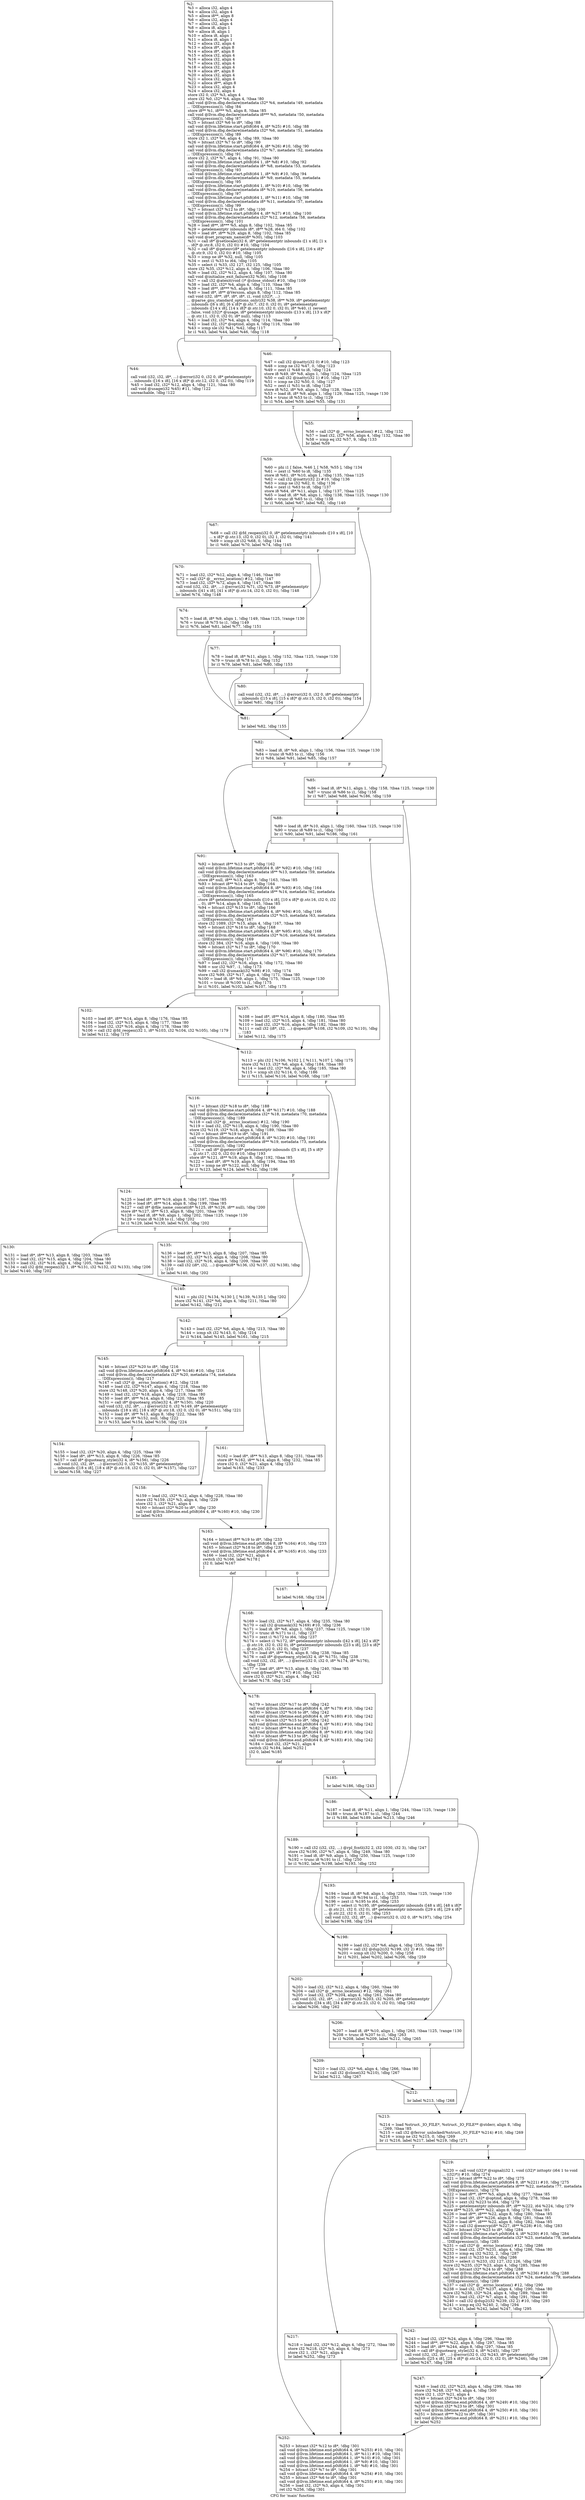 digraph "CFG for 'main' function" {
	label="CFG for 'main' function";

	Node0x1816120 [shape=record,label="{%2:\l  %3 = alloca i32, align 4\l  %4 = alloca i32, align 4\l  %5 = alloca i8**, align 8\l  %6 = alloca i32, align 4\l  %7 = alloca i32, align 4\l  %8 = alloca i8, align 1\l  %9 = alloca i8, align 1\l  %10 = alloca i8, align 1\l  %11 = alloca i8, align 1\l  %12 = alloca i32, align 4\l  %13 = alloca i8*, align 8\l  %14 = alloca i8*, align 8\l  %15 = alloca i32, align 4\l  %16 = alloca i32, align 4\l  %17 = alloca i32, align 4\l  %18 = alloca i32, align 4\l  %19 = alloca i8*, align 8\l  %20 = alloca i32, align 4\l  %21 = alloca i32, align 4\l  %22 = alloca i8**, align 8\l  %23 = alloca i32, align 4\l  %24 = alloca i32, align 4\l  store i32 0, i32* %3, align 4\l  store i32 %0, i32* %4, align 4, !tbaa !80\l  call void @llvm.dbg.declare(metadata i32* %4, metadata !49, metadata\l... !DIExpression()), !dbg !84\l  store i8** %1, i8*** %5, align 8, !tbaa !85\l  call void @llvm.dbg.declare(metadata i8*** %5, metadata !50, metadata\l... !DIExpression()), !dbg !87\l  %25 = bitcast i32* %6 to i8*, !dbg !88\l  call void @llvm.lifetime.start.p0i8(i64 4, i8* %25) #10, !dbg !88\l  call void @llvm.dbg.declare(metadata i32* %6, metadata !51, metadata\l... !DIExpression()), !dbg !89\l  store i32 1, i32* %6, align 4, !dbg !89, !tbaa !80\l  %26 = bitcast i32* %7 to i8*, !dbg !90\l  call void @llvm.lifetime.start.p0i8(i64 4, i8* %26) #10, !dbg !90\l  call void @llvm.dbg.declare(metadata i32* %7, metadata !52, metadata\l... !DIExpression()), !dbg !91\l  store i32 2, i32* %7, align 4, !dbg !91, !tbaa !80\l  call void @llvm.lifetime.start.p0i8(i64 1, i8* %8) #10, !dbg !92\l  call void @llvm.dbg.declare(metadata i8* %8, metadata !53, metadata\l... !DIExpression()), !dbg !93\l  call void @llvm.lifetime.start.p0i8(i64 1, i8* %9) #10, !dbg !94\l  call void @llvm.dbg.declare(metadata i8* %9, metadata !55, metadata\l... !DIExpression()), !dbg !95\l  call void @llvm.lifetime.start.p0i8(i64 1, i8* %10) #10, !dbg !96\l  call void @llvm.dbg.declare(metadata i8* %10, metadata !56, metadata\l... !DIExpression()), !dbg !97\l  call void @llvm.lifetime.start.p0i8(i64 1, i8* %11) #10, !dbg !98\l  call void @llvm.dbg.declare(metadata i8* %11, metadata !57, metadata\l... !DIExpression()), !dbg !99\l  %27 = bitcast i32* %12 to i8*, !dbg !100\l  call void @llvm.lifetime.start.p0i8(i64 4, i8* %27) #10, !dbg !100\l  call void @llvm.dbg.declare(metadata i32* %12, metadata !58, metadata\l... !DIExpression()), !dbg !101\l  %28 = load i8**, i8*** %5, align 8, !dbg !102, !tbaa !85\l  %29 = getelementptr inbounds i8*, i8** %28, i64 0, !dbg !102\l  %30 = load i8*, i8** %29, align 8, !dbg !102, !tbaa !85\l  call void @set_program_name(i8* %30), !dbg !103\l  %31 = call i8* @setlocale(i32 6, i8* getelementptr inbounds ([1 x i8], [1 x\l... i8]* @.str.8, i32 0, i32 0)) #10, !dbg !104\l  %32 = call i8* @getenv(i8* getelementptr inbounds ([16 x i8], [16 x i8]*\l... @.str.9, i32 0, i32 0)) #10, !dbg !105\l  %33 = icmp ne i8* %32, null, !dbg !105\l  %34 = zext i1 %33 to i64, !dbg !105\l  %35 = select i1 %33, i32 127, i32 125, !dbg !105\l  store i32 %35, i32* %12, align 4, !dbg !106, !tbaa !80\l  %36 = load i32, i32* %12, align 4, !dbg !107, !tbaa !80\l  call void @initialize_exit_failure(i32 %36), !dbg !108\l  %37 = call i32 @atexit(void ()* @close_stdout) #10, !dbg !109\l  %38 = load i32, i32* %4, align 4, !dbg !110, !tbaa !80\l  %39 = load i8**, i8*** %5, align 8, !dbg !111, !tbaa !85\l  %40 = load i8*, i8** @Version, align 8, !dbg !112, !tbaa !85\l  call void (i32, i8**, i8*, i8*, i8*, i1, void (i32)*, ...)\l... @parse_gnu_standard_options_only(i32 %38, i8** %39, i8* getelementptr\l... inbounds ([6 x i8], [6 x i8]* @.str.7, i32 0, i32 0), i8* getelementptr\l... inbounds ([14 x i8], [14 x i8]* @.str.10, i32 0, i32 0), i8* %40, i1 zeroext\l... false, void (i32)* @usage, i8* getelementptr inbounds ([13 x i8], [13 x i8]*\l... @.str.11, i32 0, i32 0), i8* null), !dbg !113\l  %41 = load i32, i32* %4, align 4, !dbg !114, !tbaa !80\l  %42 = load i32, i32* @optind, align 4, !dbg !116, !tbaa !80\l  %43 = icmp sle i32 %41, %42, !dbg !117\l  br i1 %43, label %44, label %46, !dbg !118\l|{<s0>T|<s1>F}}"];
	Node0x1816120:s0 -> Node0x18162f0;
	Node0x1816120:s1 -> Node0x1816340;
	Node0x18162f0 [shape=record,label="{%44:\l\l  call void (i32, i32, i8*, ...) @error(i32 0, i32 0, i8* getelementptr\l... inbounds ([16 x i8], [16 x i8]* @.str.12, i32 0, i32 0)), !dbg !119\l  %45 = load i32, i32* %12, align 4, !dbg !121, !tbaa !80\l  call void @usage(i32 %45) #11, !dbg !122\l  unreachable, !dbg !122\l}"];
	Node0x1816340 [shape=record,label="{%46:\l\l  %47 = call i32 @isatty(i32 0) #10, !dbg !123\l  %48 = icmp ne i32 %47, 0, !dbg !123\l  %49 = zext i1 %48 to i8, !dbg !124\l  store i8 %49, i8* %8, align 1, !dbg !124, !tbaa !125\l  %50 = call i32 @isatty(i32 1) #10, !dbg !127\l  %51 = icmp ne i32 %50, 0, !dbg !127\l  %52 = zext i1 %51 to i8, !dbg !128\l  store i8 %52, i8* %9, align 1, !dbg !128, !tbaa !125\l  %53 = load i8, i8* %9, align 1, !dbg !129, !tbaa !125, !range !130\l  %54 = trunc i8 %53 to i1, !dbg !129\l  br i1 %54, label %59, label %55, !dbg !131\l|{<s0>T|<s1>F}}"];
	Node0x1816340:s0 -> Node0x18163e0;
	Node0x1816340:s1 -> Node0x1816390;
	Node0x1816390 [shape=record,label="{%55:\l\l  %56 = call i32* @__errno_location() #12, !dbg !132\l  %57 = load i32, i32* %56, align 4, !dbg !132, !tbaa !80\l  %58 = icmp eq i32 %57, 9, !dbg !133\l  br label %59\l}"];
	Node0x1816390 -> Node0x18163e0;
	Node0x18163e0 [shape=record,label="{%59:\l\l  %60 = phi i1 [ false, %46 ], [ %58, %55 ], !dbg !134\l  %61 = zext i1 %60 to i8, !dbg !135\l  store i8 %61, i8* %10, align 1, !dbg !135, !tbaa !125\l  %62 = call i32 @isatty(i32 2) #10, !dbg !136\l  %63 = icmp ne i32 %62, 0, !dbg !136\l  %64 = zext i1 %63 to i8, !dbg !137\l  store i8 %64, i8* %11, align 1, !dbg !137, !tbaa !125\l  %65 = load i8, i8* %8, align 1, !dbg !138, !tbaa !125, !range !130\l  %66 = trunc i8 %65 to i1, !dbg !138\l  br i1 %66, label %67, label %82, !dbg !140\l|{<s0>T|<s1>F}}"];
	Node0x18163e0:s0 -> Node0x1816430;
	Node0x18163e0:s1 -> Node0x1816610;
	Node0x1816430 [shape=record,label="{%67:\l\l  %68 = call i32 @fd_reopen(i32 0, i8* getelementptr inbounds ([10 x i8], [10\l... x i8]* @.str.13, i32 0, i32 0), i32 1, i32 0), !dbg !141\l  %69 = icmp slt i32 %68, 0, !dbg !144\l  br i1 %69, label %70, label %74, !dbg !145\l|{<s0>T|<s1>F}}"];
	Node0x1816430:s0 -> Node0x1816480;
	Node0x1816430:s1 -> Node0x18164d0;
	Node0x1816480 [shape=record,label="{%70:\l\l  %71 = load i32, i32* %12, align 4, !dbg !146, !tbaa !80\l  %72 = call i32* @__errno_location() #12, !dbg !147\l  %73 = load i32, i32* %72, align 4, !dbg !147, !tbaa !80\l  call void (i32, i32, i8*, ...) @error(i32 %71, i32 %73, i8* getelementptr\l... inbounds ([41 x i8], [41 x i8]* @.str.14, i32 0, i32 0)), !dbg !148\l  br label %74, !dbg !148\l}"];
	Node0x1816480 -> Node0x18164d0;
	Node0x18164d0 [shape=record,label="{%74:\l\l  %75 = load i8, i8* %9, align 1, !dbg !149, !tbaa !125, !range !130\l  %76 = trunc i8 %75 to i1, !dbg !149\l  br i1 %76, label %81, label %77, !dbg !151\l|{<s0>T|<s1>F}}"];
	Node0x18164d0:s0 -> Node0x18165c0;
	Node0x18164d0:s1 -> Node0x1816520;
	Node0x1816520 [shape=record,label="{%77:\l\l  %78 = load i8, i8* %11, align 1, !dbg !152, !tbaa !125, !range !130\l  %79 = trunc i8 %78 to i1, !dbg !152\l  br i1 %79, label %81, label %80, !dbg !153\l|{<s0>T|<s1>F}}"];
	Node0x1816520:s0 -> Node0x18165c0;
	Node0x1816520:s1 -> Node0x1816570;
	Node0x1816570 [shape=record,label="{%80:\l\l  call void (i32, i32, i8*, ...) @error(i32 0, i32 0, i8* getelementptr\l... inbounds ([15 x i8], [15 x i8]* @.str.15, i32 0, i32 0)), !dbg !154\l  br label %81, !dbg !154\l}"];
	Node0x1816570 -> Node0x18165c0;
	Node0x18165c0 [shape=record,label="{%81:\l\l  br label %82, !dbg !155\l}"];
	Node0x18165c0 -> Node0x1816610;
	Node0x1816610 [shape=record,label="{%82:\l\l  %83 = load i8, i8* %9, align 1, !dbg !156, !tbaa !125, !range !130\l  %84 = trunc i8 %83 to i1, !dbg !156\l  br i1 %84, label %91, label %85, !dbg !157\l|{<s0>T|<s1>F}}"];
	Node0x1816610:s0 -> Node0x1816700;
	Node0x1816610:s1 -> Node0x1816660;
	Node0x1816660 [shape=record,label="{%85:\l\l  %86 = load i8, i8* %11, align 1, !dbg !158, !tbaa !125, !range !130\l  %87 = trunc i8 %86 to i1, !dbg !158\l  br i1 %87, label %88, label %186, !dbg !159\l|{<s0>T|<s1>F}}"];
	Node0x1816660:s0 -> Node0x18166b0;
	Node0x1816660:s1 -> Node0x1816cf0;
	Node0x18166b0 [shape=record,label="{%88:\l\l  %89 = load i8, i8* %10, align 1, !dbg !160, !tbaa !125, !range !130\l  %90 = trunc i8 %89 to i1, !dbg !160\l  br i1 %90, label %91, label %186, !dbg !161\l|{<s0>T|<s1>F}}"];
	Node0x18166b0:s0 -> Node0x1816700;
	Node0x18166b0:s1 -> Node0x1816cf0;
	Node0x1816700 [shape=record,label="{%91:\l\l  %92 = bitcast i8** %13 to i8*, !dbg !162\l  call void @llvm.lifetime.start.p0i8(i64 8, i8* %92) #10, !dbg !162\l  call void @llvm.dbg.declare(metadata i8** %13, metadata !59, metadata\l... !DIExpression()), !dbg !163\l  store i8* null, i8** %13, align 8, !dbg !163, !tbaa !85\l  %93 = bitcast i8** %14 to i8*, !dbg !164\l  call void @llvm.lifetime.start.p0i8(i64 8, i8* %93) #10, !dbg !164\l  call void @llvm.dbg.declare(metadata i8** %14, metadata !62, metadata\l... !DIExpression()), !dbg !165\l  store i8* getelementptr inbounds ([10 x i8], [10 x i8]* @.str.16, i32 0, i32\l... 0), i8** %14, align 8, !dbg !165, !tbaa !85\l  %94 = bitcast i32* %15 to i8*, !dbg !166\l  call void @llvm.lifetime.start.p0i8(i64 4, i8* %94) #10, !dbg !166\l  call void @llvm.dbg.declare(metadata i32* %15, metadata !63, metadata\l... !DIExpression()), !dbg !167\l  store i32 1089, i32* %15, align 4, !dbg !167, !tbaa !80\l  %95 = bitcast i32* %16 to i8*, !dbg !168\l  call void @llvm.lifetime.start.p0i8(i64 4, i8* %95) #10, !dbg !168\l  call void @llvm.dbg.declare(metadata i32* %16, metadata !64, metadata\l... !DIExpression()), !dbg !169\l  store i32 384, i32* %16, align 4, !dbg !169, !tbaa !80\l  %96 = bitcast i32* %17 to i8*, !dbg !170\l  call void @llvm.lifetime.start.p0i8(i64 4, i8* %96) #10, !dbg !170\l  call void @llvm.dbg.declare(metadata i32* %17, metadata !69, metadata\l... !DIExpression()), !dbg !171\l  %97 = load i32, i32* %16, align 4, !dbg !172, !tbaa !80\l  %98 = xor i32 %97, -1, !dbg !173\l  %99 = call i32 @umask(i32 %98) #10, !dbg !174\l  store i32 %99, i32* %17, align 4, !dbg !171, !tbaa !80\l  %100 = load i8, i8* %9, align 1, !dbg !175, !tbaa !125, !range !130\l  %101 = trunc i8 %100 to i1, !dbg !175\l  br i1 %101, label %102, label %107, !dbg !175\l|{<s0>T|<s1>F}}"];
	Node0x1816700:s0 -> Node0x1816750;
	Node0x1816700:s1 -> Node0x18167a0;
	Node0x1816750 [shape=record,label="{%102:\l\l  %103 = load i8*, i8** %14, align 8, !dbg !176, !tbaa !85\l  %104 = load i32, i32* %15, align 4, !dbg !177, !tbaa !80\l  %105 = load i32, i32* %16, align 4, !dbg !178, !tbaa !80\l  %106 = call i32 @fd_reopen(i32 1, i8* %103, i32 %104, i32 %105), !dbg !179\l  br label %112, !dbg !175\l}"];
	Node0x1816750 -> Node0x18167f0;
	Node0x18167a0 [shape=record,label="{%107:\l\l  %108 = load i8*, i8** %14, align 8, !dbg !180, !tbaa !85\l  %109 = load i32, i32* %15, align 4, !dbg !181, !tbaa !80\l  %110 = load i32, i32* %16, align 4, !dbg !182, !tbaa !80\l  %111 = call i32 (i8*, i32, ...) @open(i8* %108, i32 %109, i32 %110), !dbg\l... !183\l  br label %112, !dbg !175\l}"];
	Node0x18167a0 -> Node0x18167f0;
	Node0x18167f0 [shape=record,label="{%112:\l\l  %113 = phi i32 [ %106, %102 ], [ %111, %107 ], !dbg !175\l  store i32 %113, i32* %6, align 4, !dbg !184, !tbaa !80\l  %114 = load i32, i32* %6, align 4, !dbg !185, !tbaa !80\l  %115 = icmp slt i32 %114, 0, !dbg !186\l  br i1 %115, label %116, label %168, !dbg !187\l|{<s0>T|<s1>F}}"];
	Node0x18167f0:s0 -> Node0x1816840;
	Node0x18167f0:s1 -> Node0x1816c00;
	Node0x1816840 [shape=record,label="{%116:\l\l  %117 = bitcast i32* %18 to i8*, !dbg !188\l  call void @llvm.lifetime.start.p0i8(i64 4, i8* %117) #10, !dbg !188\l  call void @llvm.dbg.declare(metadata i32* %18, metadata !70, metadata\l... !DIExpression()), !dbg !189\l  %118 = call i32* @__errno_location() #12, !dbg !190\l  %119 = load i32, i32* %118, align 4, !dbg !190, !tbaa !80\l  store i32 %119, i32* %18, align 4, !dbg !189, !tbaa !80\l  %120 = bitcast i8** %19 to i8*, !dbg !191\l  call void @llvm.lifetime.start.p0i8(i64 8, i8* %120) #10, !dbg !191\l  call void @llvm.dbg.declare(metadata i8** %19, metadata !73, metadata\l... !DIExpression()), !dbg !192\l  %121 = call i8* @getenv(i8* getelementptr inbounds ([5 x i8], [5 x i8]*\l... @.str.17, i32 0, i32 0)) #10, !dbg !193\l  store i8* %121, i8** %19, align 8, !dbg !192, !tbaa !85\l  %122 = load i8*, i8** %19, align 8, !dbg !194, !tbaa !85\l  %123 = icmp ne i8* %122, null, !dbg !194\l  br i1 %123, label %124, label %142, !dbg !196\l|{<s0>T|<s1>F}}"];
	Node0x1816840:s0 -> Node0x1816890;
	Node0x1816840:s1 -> Node0x18169d0;
	Node0x1816890 [shape=record,label="{%124:\l\l  %125 = load i8*, i8** %19, align 8, !dbg !197, !tbaa !85\l  %126 = load i8*, i8** %14, align 8, !dbg !199, !tbaa !85\l  %127 = call i8* @file_name_concat(i8* %125, i8* %126, i8** null), !dbg !200\l  store i8* %127, i8** %13, align 8, !dbg !201, !tbaa !85\l  %128 = load i8, i8* %9, align 1, !dbg !202, !tbaa !125, !range !130\l  %129 = trunc i8 %128 to i1, !dbg !202\l  br i1 %129, label %130, label %135, !dbg !202\l|{<s0>T|<s1>F}}"];
	Node0x1816890:s0 -> Node0x18168e0;
	Node0x1816890:s1 -> Node0x1816930;
	Node0x18168e0 [shape=record,label="{%130:\l\l  %131 = load i8*, i8** %13, align 8, !dbg !203, !tbaa !85\l  %132 = load i32, i32* %15, align 4, !dbg !204, !tbaa !80\l  %133 = load i32, i32* %16, align 4, !dbg !205, !tbaa !80\l  %134 = call i32 @fd_reopen(i32 1, i8* %131, i32 %132, i32 %133), !dbg !206\l  br label %140, !dbg !202\l}"];
	Node0x18168e0 -> Node0x1816980;
	Node0x1816930 [shape=record,label="{%135:\l\l  %136 = load i8*, i8** %13, align 8, !dbg !207, !tbaa !85\l  %137 = load i32, i32* %15, align 4, !dbg !208, !tbaa !80\l  %138 = load i32, i32* %16, align 4, !dbg !209, !tbaa !80\l  %139 = call i32 (i8*, i32, ...) @open(i8* %136, i32 %137, i32 %138), !dbg\l... !210\l  br label %140, !dbg !202\l}"];
	Node0x1816930 -> Node0x1816980;
	Node0x1816980 [shape=record,label="{%140:\l\l  %141 = phi i32 [ %134, %130 ], [ %139, %135 ], !dbg !202\l  store i32 %141, i32* %6, align 4, !dbg !211, !tbaa !80\l  br label %142, !dbg !212\l}"];
	Node0x1816980 -> Node0x18169d0;
	Node0x18169d0 [shape=record,label="{%142:\l\l  %143 = load i32, i32* %6, align 4, !dbg !213, !tbaa !80\l  %144 = icmp slt i32 %143, 0, !dbg !214\l  br i1 %144, label %145, label %161, !dbg !215\l|{<s0>T|<s1>F}}"];
	Node0x18169d0:s0 -> Node0x1816a20;
	Node0x18169d0:s1 -> Node0x1816b10;
	Node0x1816a20 [shape=record,label="{%145:\l\l  %146 = bitcast i32* %20 to i8*, !dbg !216\l  call void @llvm.lifetime.start.p0i8(i64 4, i8* %146) #10, !dbg !216\l  call void @llvm.dbg.declare(metadata i32* %20, metadata !74, metadata\l... !DIExpression()), !dbg !217\l  %147 = call i32* @__errno_location() #12, !dbg !218\l  %148 = load i32, i32* %147, align 4, !dbg !218, !tbaa !80\l  store i32 %148, i32* %20, align 4, !dbg !217, !tbaa !80\l  %149 = load i32, i32* %18, align 4, !dbg !219, !tbaa !80\l  %150 = load i8*, i8** %14, align 8, !dbg !220, !tbaa !85\l  %151 = call i8* @quotearg_style(i32 4, i8* %150), !dbg !220\l  call void (i32, i32, i8*, ...) @error(i32 0, i32 %149, i8* getelementptr\l... inbounds ([18 x i8], [18 x i8]* @.str.18, i32 0, i32 0), i8* %151), !dbg !221\l  %152 = load i8*, i8** %13, align 8, !dbg !222, !tbaa !85\l  %153 = icmp ne i8* %152, null, !dbg !222\l  br i1 %153, label %154, label %158, !dbg !224\l|{<s0>T|<s1>F}}"];
	Node0x1816a20:s0 -> Node0x1816a70;
	Node0x1816a20:s1 -> Node0x1816ac0;
	Node0x1816a70 [shape=record,label="{%154:\l\l  %155 = load i32, i32* %20, align 4, !dbg !225, !tbaa !80\l  %156 = load i8*, i8** %13, align 8, !dbg !226, !tbaa !85\l  %157 = call i8* @quotearg_style(i32 4, i8* %156), !dbg !226\l  call void (i32, i32, i8*, ...) @error(i32 0, i32 %155, i8* getelementptr\l... inbounds ([18 x i8], [18 x i8]* @.str.18, i32 0, i32 0), i8* %157), !dbg !227\l  br label %158, !dbg !227\l}"];
	Node0x1816a70 -> Node0x1816ac0;
	Node0x1816ac0 [shape=record,label="{%158:\l\l  %159 = load i32, i32* %12, align 4, !dbg !228, !tbaa !80\l  store i32 %159, i32* %3, align 4, !dbg !229\l  store i32 1, i32* %21, align 4\l  %160 = bitcast i32* %20 to i8*, !dbg !230\l  call void @llvm.lifetime.end.p0i8(i64 4, i8* %160) #10, !dbg !230\l  br label %163\l}"];
	Node0x1816ac0 -> Node0x1816b60;
	Node0x1816b10 [shape=record,label="{%161:\l\l  %162 = load i8*, i8** %13, align 8, !dbg !231, !tbaa !85\l  store i8* %162, i8** %14, align 8, !dbg !232, !tbaa !85\l  store i32 0, i32* %21, align 4, !dbg !233\l  br label %163, !dbg !233\l}"];
	Node0x1816b10 -> Node0x1816b60;
	Node0x1816b60 [shape=record,label="{%163:\l\l  %164 = bitcast i8** %19 to i8*, !dbg !233\l  call void @llvm.lifetime.end.p0i8(i64 8, i8* %164) #10, !dbg !233\l  %165 = bitcast i32* %18 to i8*, !dbg !233\l  call void @llvm.lifetime.end.p0i8(i64 4, i8* %165) #10, !dbg !233\l  %166 = load i32, i32* %21, align 4\l  switch i32 %166, label %178 [\l    i32 0, label %167\l  ]\l|{<s0>def|<s1>0}}"];
	Node0x1816b60:s0 -> Node0x1816c50;
	Node0x1816b60:s1 -> Node0x1816bb0;
	Node0x1816bb0 [shape=record,label="{%167:\l\l  br label %168, !dbg !234\l}"];
	Node0x1816bb0 -> Node0x1816c00;
	Node0x1816c00 [shape=record,label="{%168:\l\l  %169 = load i32, i32* %17, align 4, !dbg !235, !tbaa !80\l  %170 = call i32 @umask(i32 %169) #10, !dbg !236\l  %171 = load i8, i8* %8, align 1, !dbg !237, !tbaa !125, !range !130\l  %172 = trunc i8 %171 to i1, !dbg !237\l  %173 = zext i1 %172 to i64, !dbg !237\l  %174 = select i1 %172, i8* getelementptr inbounds ([42 x i8], [42 x i8]*\l... @.str.19, i32 0, i32 0), i8* getelementptr inbounds ([23 x i8], [23 x i8]*\l... @.str.20, i32 0, i32 0), !dbg !237\l  %175 = load i8*, i8** %14, align 8, !dbg !238, !tbaa !85\l  %176 = call i8* @quotearg_style(i32 4, i8* %175), !dbg !238\l  call void (i32, i32, i8*, ...) @error(i32 0, i32 0, i8* %174, i8* %176),\l... !dbg !239\l  %177 = load i8*, i8** %13, align 8, !dbg !240, !tbaa !85\l  call void @free(i8* %177) #10, !dbg !241\l  store i32 0, i32* %21, align 4, !dbg !242\l  br label %178, !dbg !242\l}"];
	Node0x1816c00 -> Node0x1816c50;
	Node0x1816c50 [shape=record,label="{%178:\l\l  %179 = bitcast i32* %17 to i8*, !dbg !242\l  call void @llvm.lifetime.end.p0i8(i64 4, i8* %179) #10, !dbg !242\l  %180 = bitcast i32* %16 to i8*, !dbg !242\l  call void @llvm.lifetime.end.p0i8(i64 4, i8* %180) #10, !dbg !242\l  %181 = bitcast i32* %15 to i8*, !dbg !242\l  call void @llvm.lifetime.end.p0i8(i64 4, i8* %181) #10, !dbg !242\l  %182 = bitcast i8** %14 to i8*, !dbg !242\l  call void @llvm.lifetime.end.p0i8(i64 8, i8* %182) #10, !dbg !242\l  %183 = bitcast i8** %13 to i8*, !dbg !242\l  call void @llvm.lifetime.end.p0i8(i64 8, i8* %183) #10, !dbg !242\l  %184 = load i32, i32* %21, align 4\l  switch i32 %184, label %252 [\l    i32 0, label %185\l  ]\l|{<s0>def|<s1>0}}"];
	Node0x1816c50:s0 -> Node0x1817100;
	Node0x1816c50:s1 -> Node0x1816ca0;
	Node0x1816ca0 [shape=record,label="{%185:\l\l  br label %186, !dbg !243\l}"];
	Node0x1816ca0 -> Node0x1816cf0;
	Node0x1816cf0 [shape=record,label="{%186:\l\l  %187 = load i8, i8* %11, align 1, !dbg !244, !tbaa !125, !range !130\l  %188 = trunc i8 %187 to i1, !dbg !244\l  br i1 %188, label %189, label %213, !dbg !246\l|{<s0>T|<s1>F}}"];
	Node0x1816cf0:s0 -> Node0x1816d40;
	Node0x1816cf0:s1 -> Node0x1816f70;
	Node0x1816d40 [shape=record,label="{%189:\l\l  %190 = call i32 (i32, i32, ...) @rpl_fcntl(i32 2, i32 1030, i32 3), !dbg !247\l  store i32 %190, i32* %7, align 4, !dbg !249, !tbaa !80\l  %191 = load i8, i8* %9, align 1, !dbg !250, !tbaa !125, !range !130\l  %192 = trunc i8 %191 to i1, !dbg !250\l  br i1 %192, label %198, label %193, !dbg !252\l|{<s0>T|<s1>F}}"];
	Node0x1816d40:s0 -> Node0x1816de0;
	Node0x1816d40:s1 -> Node0x1816d90;
	Node0x1816d90 [shape=record,label="{%193:\l\l  %194 = load i8, i8* %8, align 1, !dbg !253, !tbaa !125, !range !130\l  %195 = trunc i8 %194 to i1, !dbg !253\l  %196 = zext i1 %195 to i64, !dbg !253\l  %197 = select i1 %195, i8* getelementptr inbounds ([48 x i8], [48 x i8]*\l... @.str.21, i32 0, i32 0), i8* getelementptr inbounds ([29 x i8], [29 x i8]*\l... @.str.22, i32 0, i32 0), !dbg !253\l  call void (i32, i32, i8*, ...) @error(i32 0, i32 0, i8* %197), !dbg !254\l  br label %198, !dbg !254\l}"];
	Node0x1816d90 -> Node0x1816de0;
	Node0x1816de0 [shape=record,label="{%198:\l\l  %199 = load i32, i32* %6, align 4, !dbg !255, !tbaa !80\l  %200 = call i32 @dup2(i32 %199, i32 2) #10, !dbg !257\l  %201 = icmp slt i32 %200, 0, !dbg !258\l  br i1 %201, label %202, label %206, !dbg !259\l|{<s0>T|<s1>F}}"];
	Node0x1816de0:s0 -> Node0x1816e30;
	Node0x1816de0:s1 -> Node0x1816e80;
	Node0x1816e30 [shape=record,label="{%202:\l\l  %203 = load i32, i32* %12, align 4, !dbg !260, !tbaa !80\l  %204 = call i32* @__errno_location() #12, !dbg !261\l  %205 = load i32, i32* %204, align 4, !dbg !261, !tbaa !80\l  call void (i32, i32, i8*, ...) @error(i32 %203, i32 %205, i8* getelementptr\l... inbounds ([34 x i8], [34 x i8]* @.str.23, i32 0, i32 0)), !dbg !262\l  br label %206, !dbg !262\l}"];
	Node0x1816e30 -> Node0x1816e80;
	Node0x1816e80 [shape=record,label="{%206:\l\l  %207 = load i8, i8* %10, align 1, !dbg !263, !tbaa !125, !range !130\l  %208 = trunc i8 %207 to i1, !dbg !263\l  br i1 %208, label %209, label %212, !dbg !265\l|{<s0>T|<s1>F}}"];
	Node0x1816e80:s0 -> Node0x1816ed0;
	Node0x1816e80:s1 -> Node0x1816f20;
	Node0x1816ed0 [shape=record,label="{%209:\l\l  %210 = load i32, i32* %6, align 4, !dbg !266, !tbaa !80\l  %211 = call i32 @close(i32 %210), !dbg !267\l  br label %212, !dbg !267\l}"];
	Node0x1816ed0 -> Node0x1816f20;
	Node0x1816f20 [shape=record,label="{%212:\l\l  br label %213, !dbg !268\l}"];
	Node0x1816f20 -> Node0x1816f70;
	Node0x1816f70 [shape=record,label="{%213:\l\l  %214 = load %struct._IO_FILE*, %struct._IO_FILE** @stderr, align 8, !dbg\l... !269, !tbaa !85\l  %215 = call i32 @ferror_unlocked(%struct._IO_FILE* %214) #10, !dbg !269\l  %216 = icmp ne i32 %215, 0, !dbg !269\l  br i1 %216, label %217, label %219, !dbg !271\l|{<s0>T|<s1>F}}"];
	Node0x1816f70:s0 -> Node0x1816fc0;
	Node0x1816f70:s1 -> Node0x1817010;
	Node0x1816fc0 [shape=record,label="{%217:\l\l  %218 = load i32, i32* %12, align 4, !dbg !272, !tbaa !80\l  store i32 %218, i32* %3, align 4, !dbg !273\l  store i32 1, i32* %21, align 4\l  br label %252, !dbg !273\l}"];
	Node0x1816fc0 -> Node0x1817100;
	Node0x1817010 [shape=record,label="{%219:\l\l  %220 = call void (i32)* @signal(i32 1, void (i32)* inttoptr (i64 1 to void\l... (i32)*)) #10, !dbg !274\l  %221 = bitcast i8*** %22 to i8*, !dbg !275\l  call void @llvm.lifetime.start.p0i8(i64 8, i8* %221) #10, !dbg !275\l  call void @llvm.dbg.declare(metadata i8*** %22, metadata !77, metadata\l... !DIExpression()), !dbg !276\l  %222 = load i8**, i8*** %5, align 8, !dbg !277, !tbaa !85\l  %223 = load i32, i32* @optind, align 4, !dbg !278, !tbaa !80\l  %224 = sext i32 %223 to i64, !dbg !279\l  %225 = getelementptr inbounds i8*, i8** %222, i64 %224, !dbg !279\l  store i8** %225, i8*** %22, align 8, !dbg !276, !tbaa !85\l  %226 = load i8**, i8*** %22, align 8, !dbg !280, !tbaa !85\l  %227 = load i8*, i8** %226, align 8, !dbg !281, !tbaa !85\l  %228 = load i8**, i8*** %22, align 8, !dbg !282, !tbaa !85\l  %229 = call i32 @execvp(i8* %227, i8** %228) #10, !dbg !283\l  %230 = bitcast i32* %23 to i8*, !dbg !284\l  call void @llvm.lifetime.start.p0i8(i64 4, i8* %230) #10, !dbg !284\l  call void @llvm.dbg.declare(metadata i32* %23, metadata !78, metadata\l... !DIExpression()), !dbg !285\l  %231 = call i32* @__errno_location() #12, !dbg !286\l  %232 = load i32, i32* %231, align 4, !dbg !286, !tbaa !80\l  %233 = icmp eq i32 %232, 2, !dbg !287\l  %234 = zext i1 %233 to i64, !dbg !286\l  %235 = select i1 %233, i32 127, i32 126, !dbg !286\l  store i32 %235, i32* %23, align 4, !dbg !285, !tbaa !80\l  %236 = bitcast i32* %24 to i8*, !dbg !288\l  call void @llvm.lifetime.start.p0i8(i64 4, i8* %236) #10, !dbg !288\l  call void @llvm.dbg.declare(metadata i32* %24, metadata !79, metadata\l... !DIExpression()), !dbg !289\l  %237 = call i32* @__errno_location() #12, !dbg !290\l  %238 = load i32, i32* %237, align 4, !dbg !290, !tbaa !80\l  store i32 %238, i32* %24, align 4, !dbg !289, !tbaa !80\l  %239 = load i32, i32* %7, align 4, !dbg !291, !tbaa !80\l  %240 = call i32 @dup2(i32 %239, i32 2) #10, !dbg !293\l  %241 = icmp eq i32 %240, 2, !dbg !294\l  br i1 %241, label %242, label %247, !dbg !295\l|{<s0>T|<s1>F}}"];
	Node0x1817010:s0 -> Node0x1817060;
	Node0x1817010:s1 -> Node0x18170b0;
	Node0x1817060 [shape=record,label="{%242:\l\l  %243 = load i32, i32* %24, align 4, !dbg !296, !tbaa !80\l  %244 = load i8**, i8*** %22, align 8, !dbg !297, !tbaa !85\l  %245 = load i8*, i8** %244, align 8, !dbg !297, !tbaa !85\l  %246 = call i8* @quotearg_style(i32 4, i8* %245), !dbg !297\l  call void (i32, i32, i8*, ...) @error(i32 0, i32 %243, i8* getelementptr\l... inbounds ([25 x i8], [25 x i8]* @.str.24, i32 0, i32 0), i8* %246), !dbg !298\l  br label %247, !dbg !298\l}"];
	Node0x1817060 -> Node0x18170b0;
	Node0x18170b0 [shape=record,label="{%247:\l\l  %248 = load i32, i32* %23, align 4, !dbg !299, !tbaa !80\l  store i32 %248, i32* %3, align 4, !dbg !300\l  store i32 1, i32* %21, align 4\l  %249 = bitcast i32* %24 to i8*, !dbg !301\l  call void @llvm.lifetime.end.p0i8(i64 4, i8* %249) #10, !dbg !301\l  %250 = bitcast i32* %23 to i8*, !dbg !301\l  call void @llvm.lifetime.end.p0i8(i64 4, i8* %250) #10, !dbg !301\l  %251 = bitcast i8*** %22 to i8*, !dbg !301\l  call void @llvm.lifetime.end.p0i8(i64 8, i8* %251) #10, !dbg !301\l  br label %252\l}"];
	Node0x18170b0 -> Node0x1817100;
	Node0x1817100 [shape=record,label="{%252:\l\l  %253 = bitcast i32* %12 to i8*, !dbg !301\l  call void @llvm.lifetime.end.p0i8(i64 4, i8* %253) #10, !dbg !301\l  call void @llvm.lifetime.end.p0i8(i64 1, i8* %11) #10, !dbg !301\l  call void @llvm.lifetime.end.p0i8(i64 1, i8* %10) #10, !dbg !301\l  call void @llvm.lifetime.end.p0i8(i64 1, i8* %9) #10, !dbg !301\l  call void @llvm.lifetime.end.p0i8(i64 1, i8* %8) #10, !dbg !301\l  %254 = bitcast i32* %7 to i8*, !dbg !301\l  call void @llvm.lifetime.end.p0i8(i64 4, i8* %254) #10, !dbg !301\l  %255 = bitcast i32* %6 to i8*, !dbg !301\l  call void @llvm.lifetime.end.p0i8(i64 4, i8* %255) #10, !dbg !301\l  %256 = load i32, i32* %3, align 4, !dbg !301\l  ret i32 %256, !dbg !301\l}"];
}
